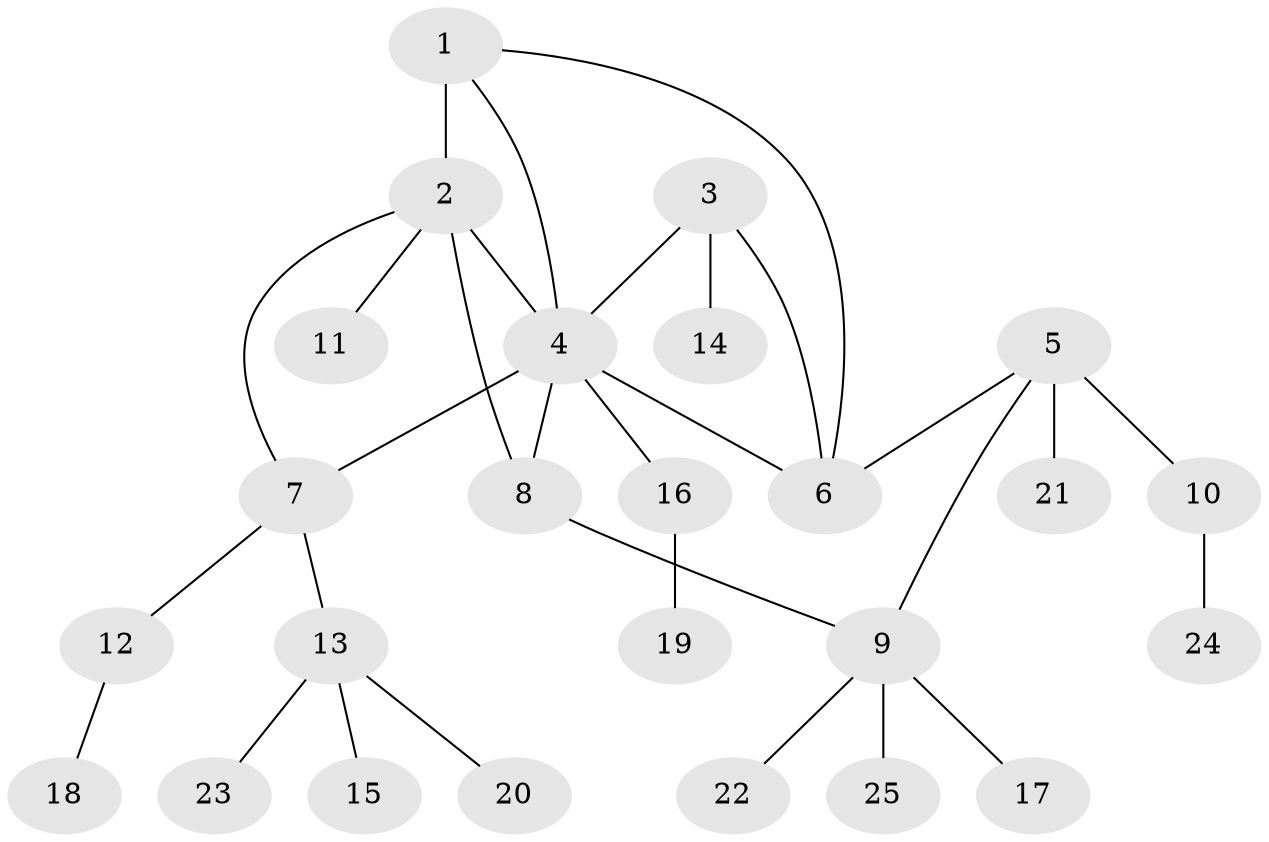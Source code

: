 // original degree distribution, {2: 0.2, 10: 0.02, 3: 0.08, 7: 0.02, 8: 0.02, 5: 0.08, 6: 0.04, 1: 0.54}
// Generated by graph-tools (version 1.1) at 2025/37/03/09/25 02:37:18]
// undirected, 25 vertices, 30 edges
graph export_dot {
graph [start="1"]
  node [color=gray90,style=filled];
  1;
  2;
  3;
  4;
  5;
  6;
  7;
  8;
  9;
  10;
  11;
  12;
  13;
  14;
  15;
  16;
  17;
  18;
  19;
  20;
  21;
  22;
  23;
  24;
  25;
  1 -- 2 [weight=5.0];
  1 -- 4 [weight=1.0];
  1 -- 6 [weight=1.0];
  2 -- 4 [weight=2.0];
  2 -- 7 [weight=1.0];
  2 -- 8 [weight=1.0];
  2 -- 11 [weight=1.0];
  3 -- 4 [weight=1.0];
  3 -- 6 [weight=1.0];
  3 -- 14 [weight=1.0];
  4 -- 6 [weight=1.0];
  4 -- 7 [weight=1.0];
  4 -- 8 [weight=2.0];
  4 -- 16 [weight=1.0];
  5 -- 6 [weight=1.0];
  5 -- 9 [weight=1.0];
  5 -- 10 [weight=1.0];
  5 -- 21 [weight=4.0];
  7 -- 12 [weight=1.0];
  7 -- 13 [weight=1.0];
  8 -- 9 [weight=1.0];
  9 -- 17 [weight=1.0];
  9 -- 22 [weight=1.0];
  9 -- 25 [weight=1.0];
  10 -- 24 [weight=1.0];
  12 -- 18 [weight=1.0];
  13 -- 15 [weight=1.0];
  13 -- 20 [weight=1.0];
  13 -- 23 [weight=1.0];
  16 -- 19 [weight=2.0];
}
